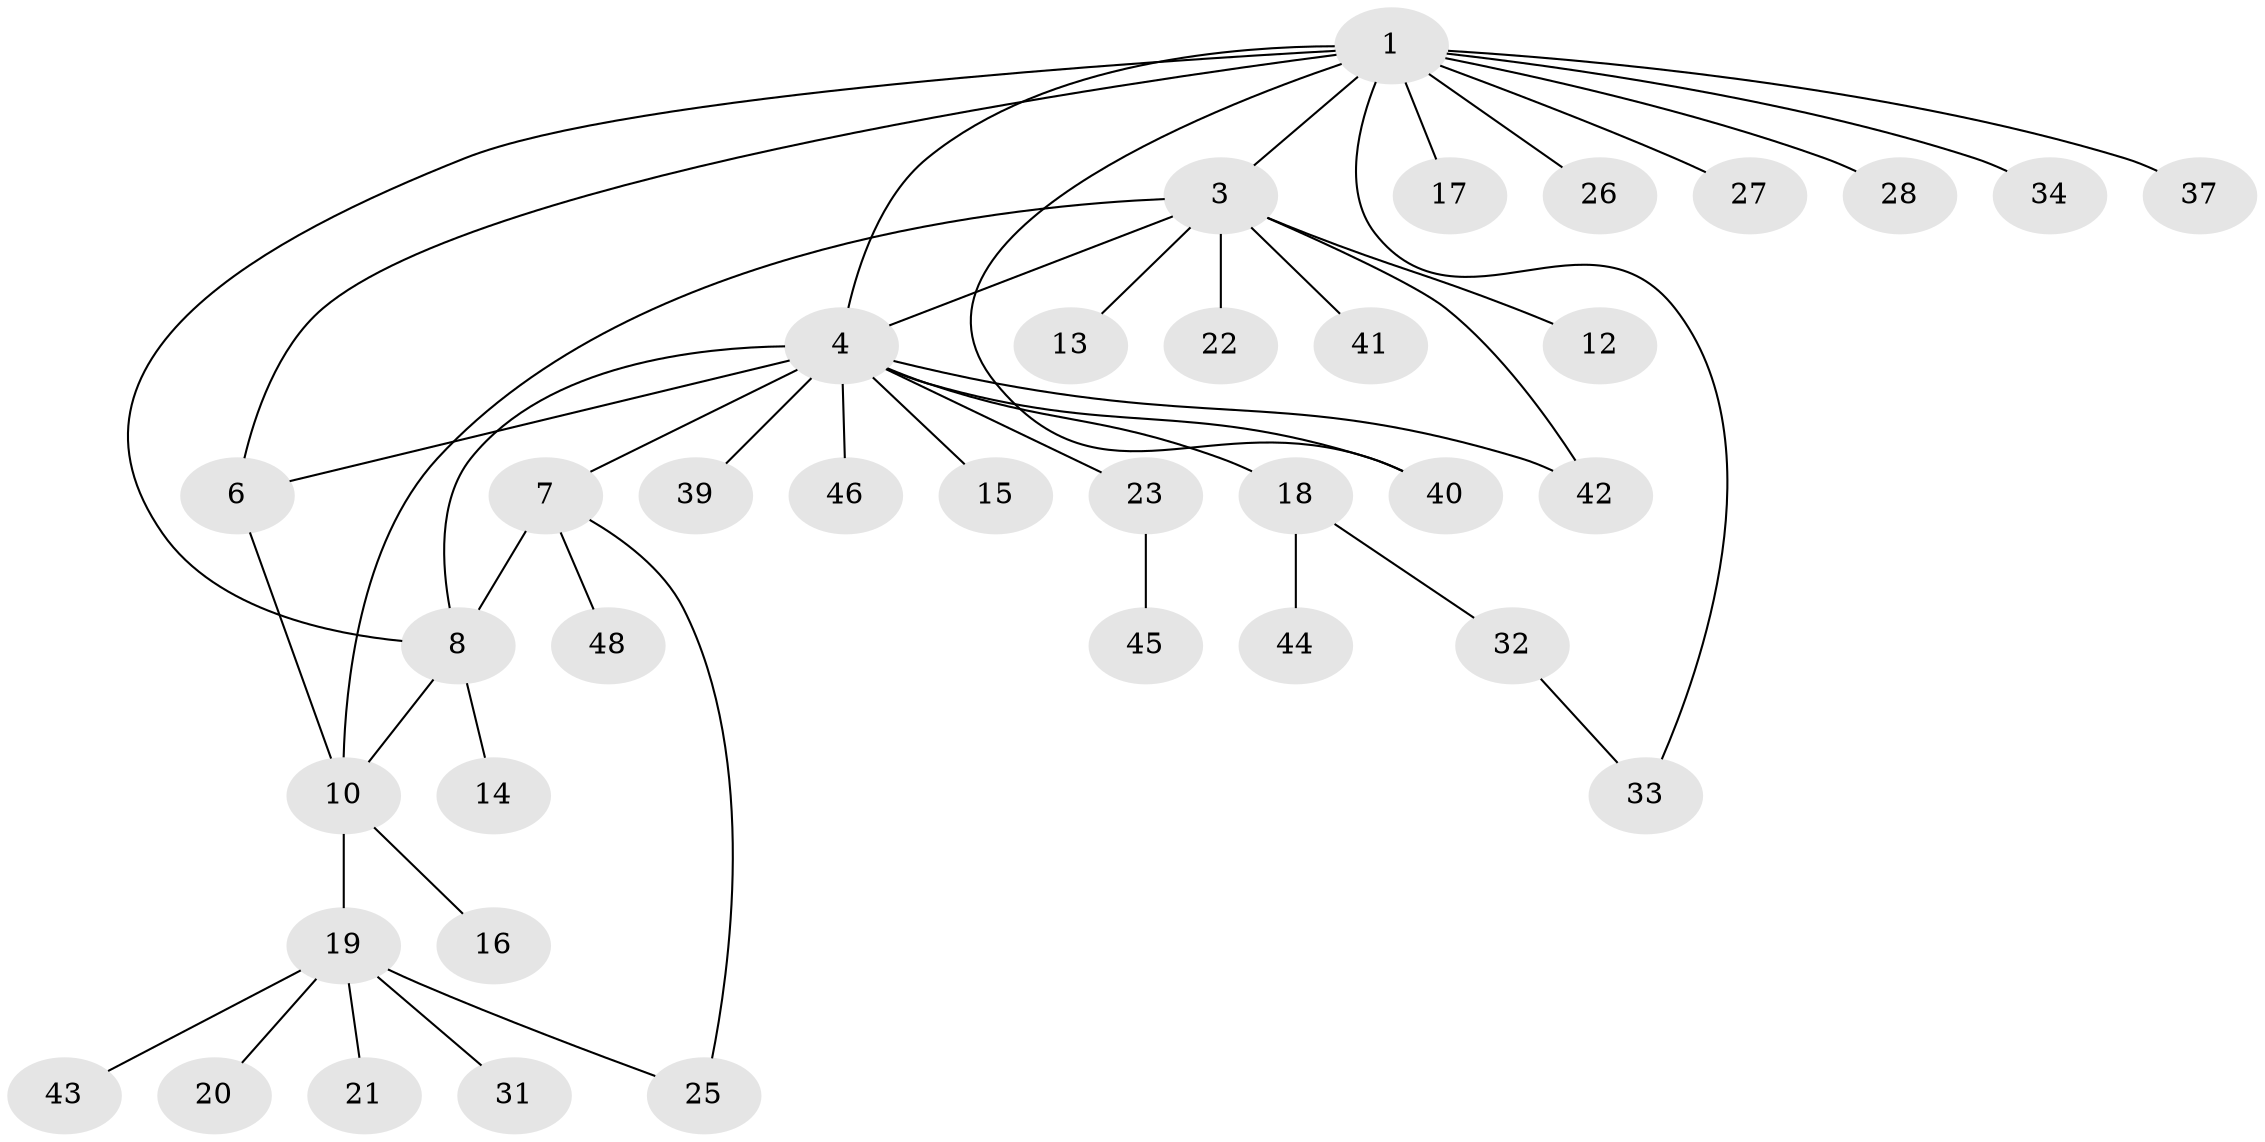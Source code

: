 // Generated by graph-tools (version 1.1) at 2025/24/03/03/25 07:24:17]
// undirected, 37 vertices, 46 edges
graph export_dot {
graph [start="1"]
  node [color=gray90,style=filled];
  1 [super="+2"];
  3 [super="+9"];
  4 [super="+5"];
  6;
  7 [super="+24"];
  8 [super="+35"];
  10 [super="+11"];
  12;
  13;
  14 [super="+52"];
  15 [super="+38"];
  16;
  17;
  18 [super="+49"];
  19 [super="+29"];
  20 [super="+30"];
  21 [super="+50"];
  22;
  23;
  25;
  26 [super="+36"];
  27;
  28;
  31;
  32;
  33 [super="+47"];
  34;
  37;
  39;
  40;
  41;
  42;
  43;
  44;
  45 [super="+51"];
  46;
  48;
  1 -- 6;
  1 -- 37;
  1 -- 34;
  1 -- 4;
  1 -- 8;
  1 -- 40;
  1 -- 17;
  1 -- 26;
  1 -- 27;
  1 -- 28;
  1 -- 3;
  1 -- 33;
  3 -- 4;
  3 -- 12;
  3 -- 13;
  3 -- 41;
  3 -- 42;
  3 -- 22;
  3 -- 10;
  4 -- 7;
  4 -- 18;
  4 -- 6;
  4 -- 39;
  4 -- 8;
  4 -- 40;
  4 -- 42;
  4 -- 46;
  4 -- 15;
  4 -- 23;
  6 -- 10;
  7 -- 8;
  7 -- 25;
  7 -- 48;
  8 -- 10;
  8 -- 14;
  10 -- 16;
  10 -- 19;
  18 -- 32;
  18 -- 44;
  19 -- 20;
  19 -- 21;
  19 -- 25;
  19 -- 31;
  19 -- 43;
  23 -- 45;
  32 -- 33;
}
